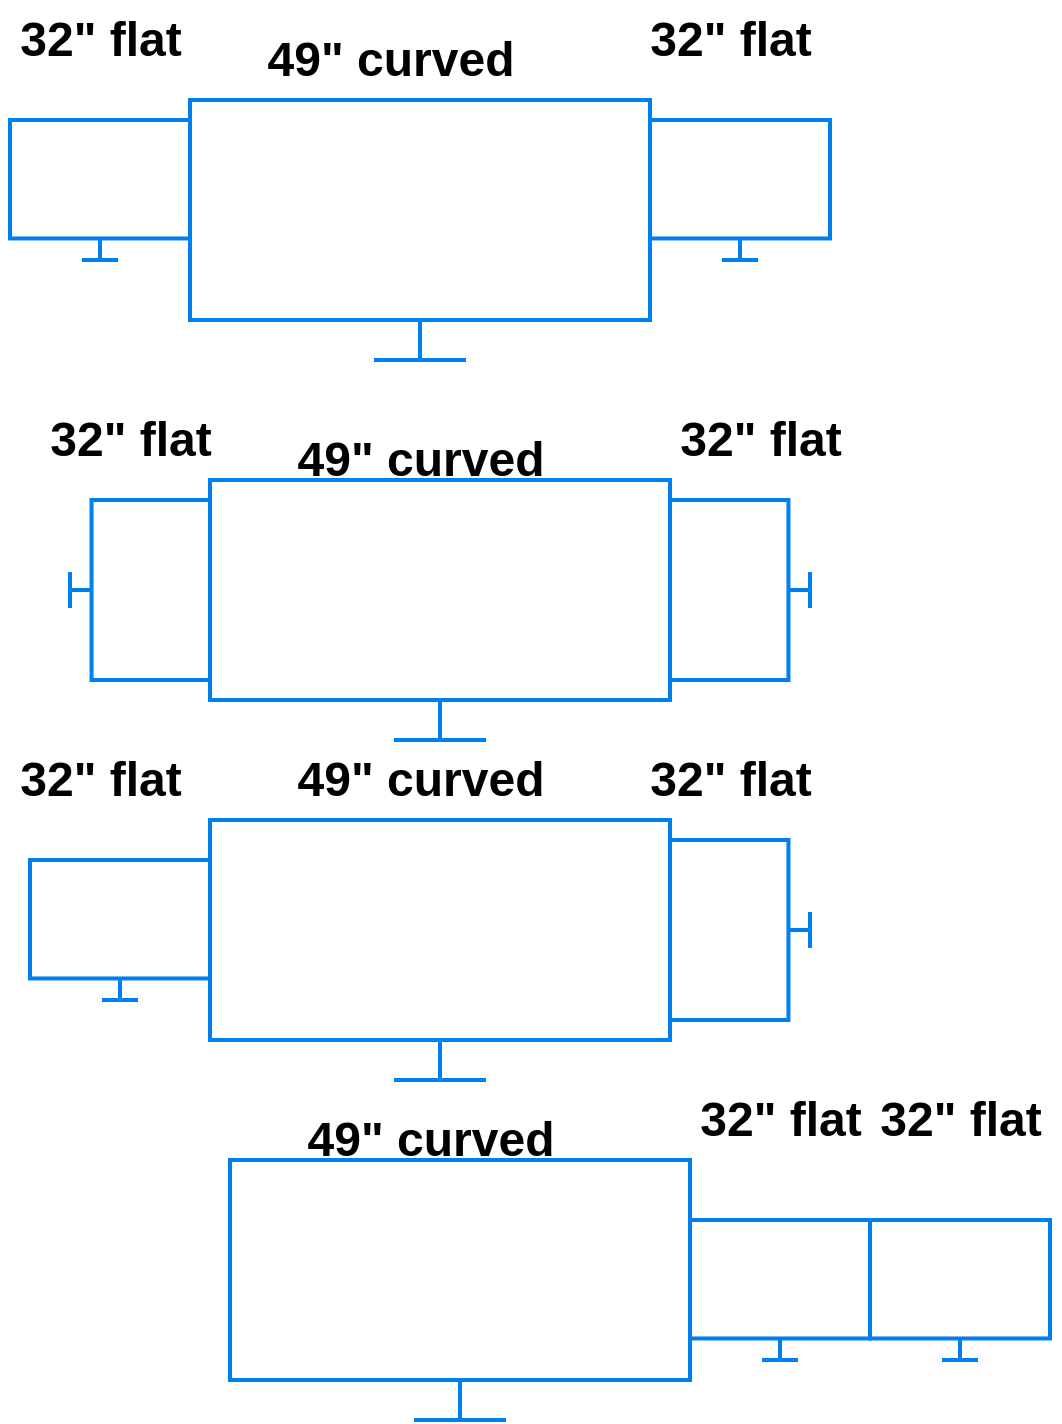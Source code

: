 <mxfile version="21.0.8" type="github">
  <diagram name="Page-1" id="Np8JfVHP6Mqmu2AVbxRq">
    <mxGraphModel dx="1056" dy="697" grid="1" gridSize="10" guides="1" tooltips="1" connect="1" arrows="1" fold="1" page="1" pageScale="1" pageWidth="850" pageHeight="1100" math="0" shadow="0">
      <root>
        <mxCell id="0" />
        <mxCell id="1" parent="0" />
        <mxCell id="mIU1D5ZuT8uLv7KCduvP-1" value="" style="html=1;verticalLabelPosition=bottom;align=center;labelBackgroundColor=#ffffff;verticalAlign=top;strokeWidth=2;strokeColor=#0080F0;shadow=0;dashed=0;shape=mxgraph.ios7.icons.monitor;" vertex="1" parent="1">
          <mxGeometry x="260" y="160" width="230" height="130" as="geometry" />
        </mxCell>
        <mxCell id="mIU1D5ZuT8uLv7KCduvP-2" value="" style="html=1;verticalLabelPosition=bottom;align=center;labelBackgroundColor=#ffffff;verticalAlign=top;strokeWidth=2;strokeColor=#0080F0;shadow=0;dashed=0;shape=mxgraph.ios7.icons.monitor;" vertex="1" parent="1">
          <mxGeometry x="170" y="170" width="90" height="70" as="geometry" />
        </mxCell>
        <mxCell id="mIU1D5ZuT8uLv7KCduvP-4" value="" style="html=1;verticalLabelPosition=bottom;align=center;labelBackgroundColor=#ffffff;verticalAlign=top;strokeWidth=2;strokeColor=#0080F0;shadow=0;dashed=0;shape=mxgraph.ios7.icons.monitor;" vertex="1" parent="1">
          <mxGeometry x="490" y="170" width="90" height="70" as="geometry" />
        </mxCell>
        <mxCell id="mIU1D5ZuT8uLv7KCduvP-6" value="" style="html=1;verticalLabelPosition=bottom;align=center;labelBackgroundColor=#ffffff;verticalAlign=top;strokeWidth=2;strokeColor=#0080F0;shadow=0;dashed=0;shape=mxgraph.ios7.icons.monitor;rotation=-90;" vertex="1" parent="1">
          <mxGeometry x="490" y="370" width="90" height="70" as="geometry" />
        </mxCell>
        <mxCell id="mIU1D5ZuT8uLv7KCduvP-7" value="" style="html=1;verticalLabelPosition=bottom;align=center;labelBackgroundColor=#ffffff;verticalAlign=top;strokeWidth=2;strokeColor=#0080F0;shadow=0;dashed=0;shape=mxgraph.ios7.icons.monitor;" vertex="1" parent="1">
          <mxGeometry x="270" y="350" width="230" height="130" as="geometry" />
        </mxCell>
        <mxCell id="mIU1D5ZuT8uLv7KCduvP-8" value="" style="html=1;verticalLabelPosition=bottom;align=center;labelBackgroundColor=#ffffff;verticalAlign=top;strokeWidth=2;strokeColor=#0080F0;shadow=0;dashed=0;shape=mxgraph.ios7.icons.monitor;rotation=90;" vertex="1" parent="1">
          <mxGeometry x="190" y="370" width="90" height="70" as="geometry" />
        </mxCell>
        <mxCell id="mIU1D5ZuT8uLv7KCduvP-9" value="" style="html=1;verticalLabelPosition=bottom;align=center;labelBackgroundColor=#ffffff;verticalAlign=top;strokeWidth=2;strokeColor=#0080F0;shadow=0;dashed=0;shape=mxgraph.ios7.icons.monitor;" vertex="1" parent="1">
          <mxGeometry x="180" y="540" width="90" height="70" as="geometry" />
        </mxCell>
        <mxCell id="mIU1D5ZuT8uLv7KCduvP-10" value="" style="html=1;verticalLabelPosition=bottom;align=center;labelBackgroundColor=#ffffff;verticalAlign=top;strokeWidth=2;strokeColor=#0080F0;shadow=0;dashed=0;shape=mxgraph.ios7.icons.monitor;rotation=-90;" vertex="1" parent="1">
          <mxGeometry x="490" y="540" width="90" height="70" as="geometry" />
        </mxCell>
        <mxCell id="mIU1D5ZuT8uLv7KCduvP-11" value="" style="html=1;verticalLabelPosition=bottom;align=center;labelBackgroundColor=#ffffff;verticalAlign=top;strokeWidth=2;strokeColor=#0080F0;shadow=0;dashed=0;shape=mxgraph.ios7.icons.monitor;" vertex="1" parent="1">
          <mxGeometry x="270" y="520" width="230" height="130" as="geometry" />
        </mxCell>
        <mxCell id="mIU1D5ZuT8uLv7KCduvP-12" value="" style="html=1;verticalLabelPosition=bottom;align=center;labelBackgroundColor=#ffffff;verticalAlign=top;strokeWidth=2;strokeColor=#0080F0;shadow=0;dashed=0;shape=mxgraph.ios7.icons.monitor;" vertex="1" parent="1">
          <mxGeometry x="280" y="690" width="230" height="130" as="geometry" />
        </mxCell>
        <mxCell id="mIU1D5ZuT8uLv7KCduvP-13" value="" style="html=1;verticalLabelPosition=bottom;align=center;labelBackgroundColor=#ffffff;verticalAlign=top;strokeWidth=2;strokeColor=#0080F0;shadow=0;dashed=0;shape=mxgraph.ios7.icons.monitor;" vertex="1" parent="1">
          <mxGeometry x="510" y="720" width="90" height="70" as="geometry" />
        </mxCell>
        <mxCell id="mIU1D5ZuT8uLv7KCduvP-14" value="" style="html=1;verticalLabelPosition=bottom;align=center;labelBackgroundColor=#ffffff;verticalAlign=top;strokeWidth=2;strokeColor=#0080F0;shadow=0;dashed=0;shape=mxgraph.ios7.icons.monitor;" vertex="1" parent="1">
          <mxGeometry x="600" y="720" width="90" height="70" as="geometry" />
        </mxCell>
        <mxCell id="mIU1D5ZuT8uLv7KCduvP-15" value="49&quot; curved" style="text;strokeColor=none;fillColor=none;html=1;fontSize=24;fontStyle=1;verticalAlign=middle;align=center;" vertex="1" parent="1">
          <mxGeometry x="310" y="120" width="100" height="40" as="geometry" />
        </mxCell>
        <mxCell id="mIU1D5ZuT8uLv7KCduvP-16" value="32&quot; flat" style="text;strokeColor=none;fillColor=none;html=1;fontSize=24;fontStyle=1;verticalAlign=middle;align=center;" vertex="1" parent="1">
          <mxGeometry x="165" y="110" width="100" height="40" as="geometry" />
        </mxCell>
        <mxCell id="mIU1D5ZuT8uLv7KCduvP-17" value="32&quot; flat" style="text;strokeColor=none;fillColor=none;html=1;fontSize=24;fontStyle=1;verticalAlign=middle;align=center;" vertex="1" parent="1">
          <mxGeometry x="480" y="110" width="100" height="40" as="geometry" />
        </mxCell>
        <mxCell id="mIU1D5ZuT8uLv7KCduvP-18" value="49&quot; curved" style="text;strokeColor=none;fillColor=none;html=1;fontSize=24;fontStyle=1;verticalAlign=middle;align=center;" vertex="1" parent="1">
          <mxGeometry x="325" y="320" width="100" height="40" as="geometry" />
        </mxCell>
        <mxCell id="mIU1D5ZuT8uLv7KCduvP-19" value="32&quot; flat" style="text;strokeColor=none;fillColor=none;html=1;fontSize=24;fontStyle=1;verticalAlign=middle;align=center;" vertex="1" parent="1">
          <mxGeometry x="180" y="310" width="100" height="40" as="geometry" />
        </mxCell>
        <mxCell id="mIU1D5ZuT8uLv7KCduvP-20" value="32&quot; flat" style="text;strokeColor=none;fillColor=none;html=1;fontSize=24;fontStyle=1;verticalAlign=middle;align=center;" vertex="1" parent="1">
          <mxGeometry x="495" y="310" width="100" height="40" as="geometry" />
        </mxCell>
        <mxCell id="mIU1D5ZuT8uLv7KCduvP-21" value="49&quot; curved" style="text;strokeColor=none;fillColor=none;html=1;fontSize=24;fontStyle=1;verticalAlign=middle;align=center;" vertex="1" parent="1">
          <mxGeometry x="325" y="480" width="100" height="40" as="geometry" />
        </mxCell>
        <mxCell id="mIU1D5ZuT8uLv7KCduvP-22" value="32&quot; flat" style="text;strokeColor=none;fillColor=none;html=1;fontSize=24;fontStyle=1;verticalAlign=middle;align=center;" vertex="1" parent="1">
          <mxGeometry x="165" y="480" width="100" height="40" as="geometry" />
        </mxCell>
        <mxCell id="mIU1D5ZuT8uLv7KCduvP-23" value="32&quot; flat" style="text;strokeColor=none;fillColor=none;html=1;fontSize=24;fontStyle=1;verticalAlign=middle;align=center;" vertex="1" parent="1">
          <mxGeometry x="480" y="480" width="100" height="40" as="geometry" />
        </mxCell>
        <mxCell id="mIU1D5ZuT8uLv7KCduvP-24" value="49&quot; curved" style="text;strokeColor=none;fillColor=none;html=1;fontSize=24;fontStyle=1;verticalAlign=middle;align=center;" vertex="1" parent="1">
          <mxGeometry x="330" y="660" width="100" height="40" as="geometry" />
        </mxCell>
        <mxCell id="mIU1D5ZuT8uLv7KCduvP-25" value="32&quot; flat" style="text;strokeColor=none;fillColor=none;html=1;fontSize=24;fontStyle=1;verticalAlign=middle;align=center;" vertex="1" parent="1">
          <mxGeometry x="595" y="650" width="100" height="40" as="geometry" />
        </mxCell>
        <mxCell id="mIU1D5ZuT8uLv7KCduvP-26" value="32&quot; flat" style="text;strokeColor=none;fillColor=none;html=1;fontSize=24;fontStyle=1;verticalAlign=middle;align=center;" vertex="1" parent="1">
          <mxGeometry x="505" y="650" width="100" height="40" as="geometry" />
        </mxCell>
      </root>
    </mxGraphModel>
  </diagram>
</mxfile>
